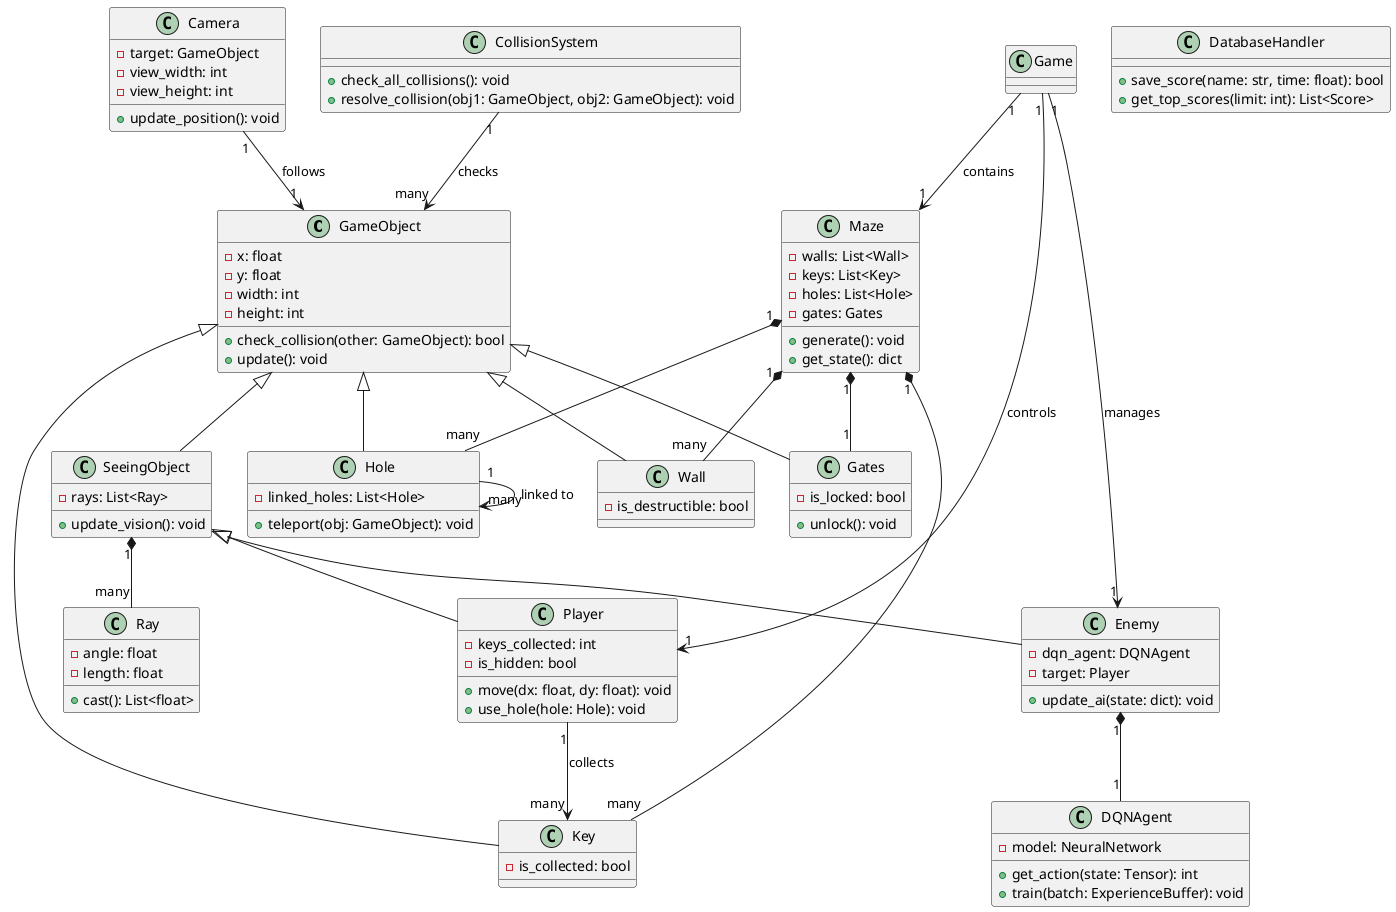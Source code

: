 @startuml

' Core Classes
class GameObject {
  -x: float
  -y: float
  -width: int
  -height: int
  +check_collision(other: GameObject): bool
  +update(): void
}

class SeeingObject {
  -rays: List<Ray>
  +update_vision(): void
}

class Player {
  -keys_collected: int
  -is_hidden: bool
  +move(dx: float, dy: float): void
  +use_hole(hole: Hole): void
}

class Enemy {
  -dqn_agent: DQNAgent
  -target: Player
  +update_ai(state: dict): void
}

' Objects
class Wall {
  -is_destructible: bool
}

class Key {
  -is_collected: bool
}

class Hole {
  -linked_holes: List<Hole>
  +teleport(obj: GameObject): void
}

class Gates {
  -is_locked: bool
  +unlock(): void
}

' AI Components
class DQNAgent {
  -model: NeuralNetwork
  +get_action(state: Tensor): int
  +train(batch: ExperienceBuffer): void
}

' Systems
class Maze {
  -walls: List<Wall>
  -keys: List<Key>
  -holes: List<Hole>
  -gates: Gates
  +generate(): void
  +get_state(): dict
}

class Camera {
  -target: GameObject
  -view_width: int
  -view_height: int
  +update_position(): void
}

class Ray {
  -angle: float
  -length: float
  +cast(): List<float>
}

class CollisionSystem {
  +check_all_collisions(): void
  +resolve_collision(obj1: GameObject, obj2: GameObject): void
}

class DatabaseHandler {
  +save_score(name: str, time: float): bool
  +get_top_scores(limit: int): List<Score>
}

' Inheritance
GameObject <|-- SeeingObject
SeeingObject <|-- Player
SeeingObject <|-- Enemy
GameObject <|-- Wall
GameObject <|-- Key
GameObject <|-- Hole
GameObject <|-- Gates

' Composition
Maze "1" *-- "many" Wall
Maze "1" *-- "many" Key
Maze "1" *-- "many" Hole
Maze "1" *-- "1" Gates

Enemy "1" *-- "1" DQNAgent
SeeingObject "1" *-- "many" Ray

' Associations
Camera "1" --> "1" GameObject: follows
CollisionSystem "1" --> "many" GameObject: checks
Player "1" --> "many" Key: collects
Hole "1" --> "many" Hole: linked to
Game "1" --> "1" Maze: contains
Game "1" --> "1" Player: controls
Game "1" --> "1" Enemy: manages

@enduml
